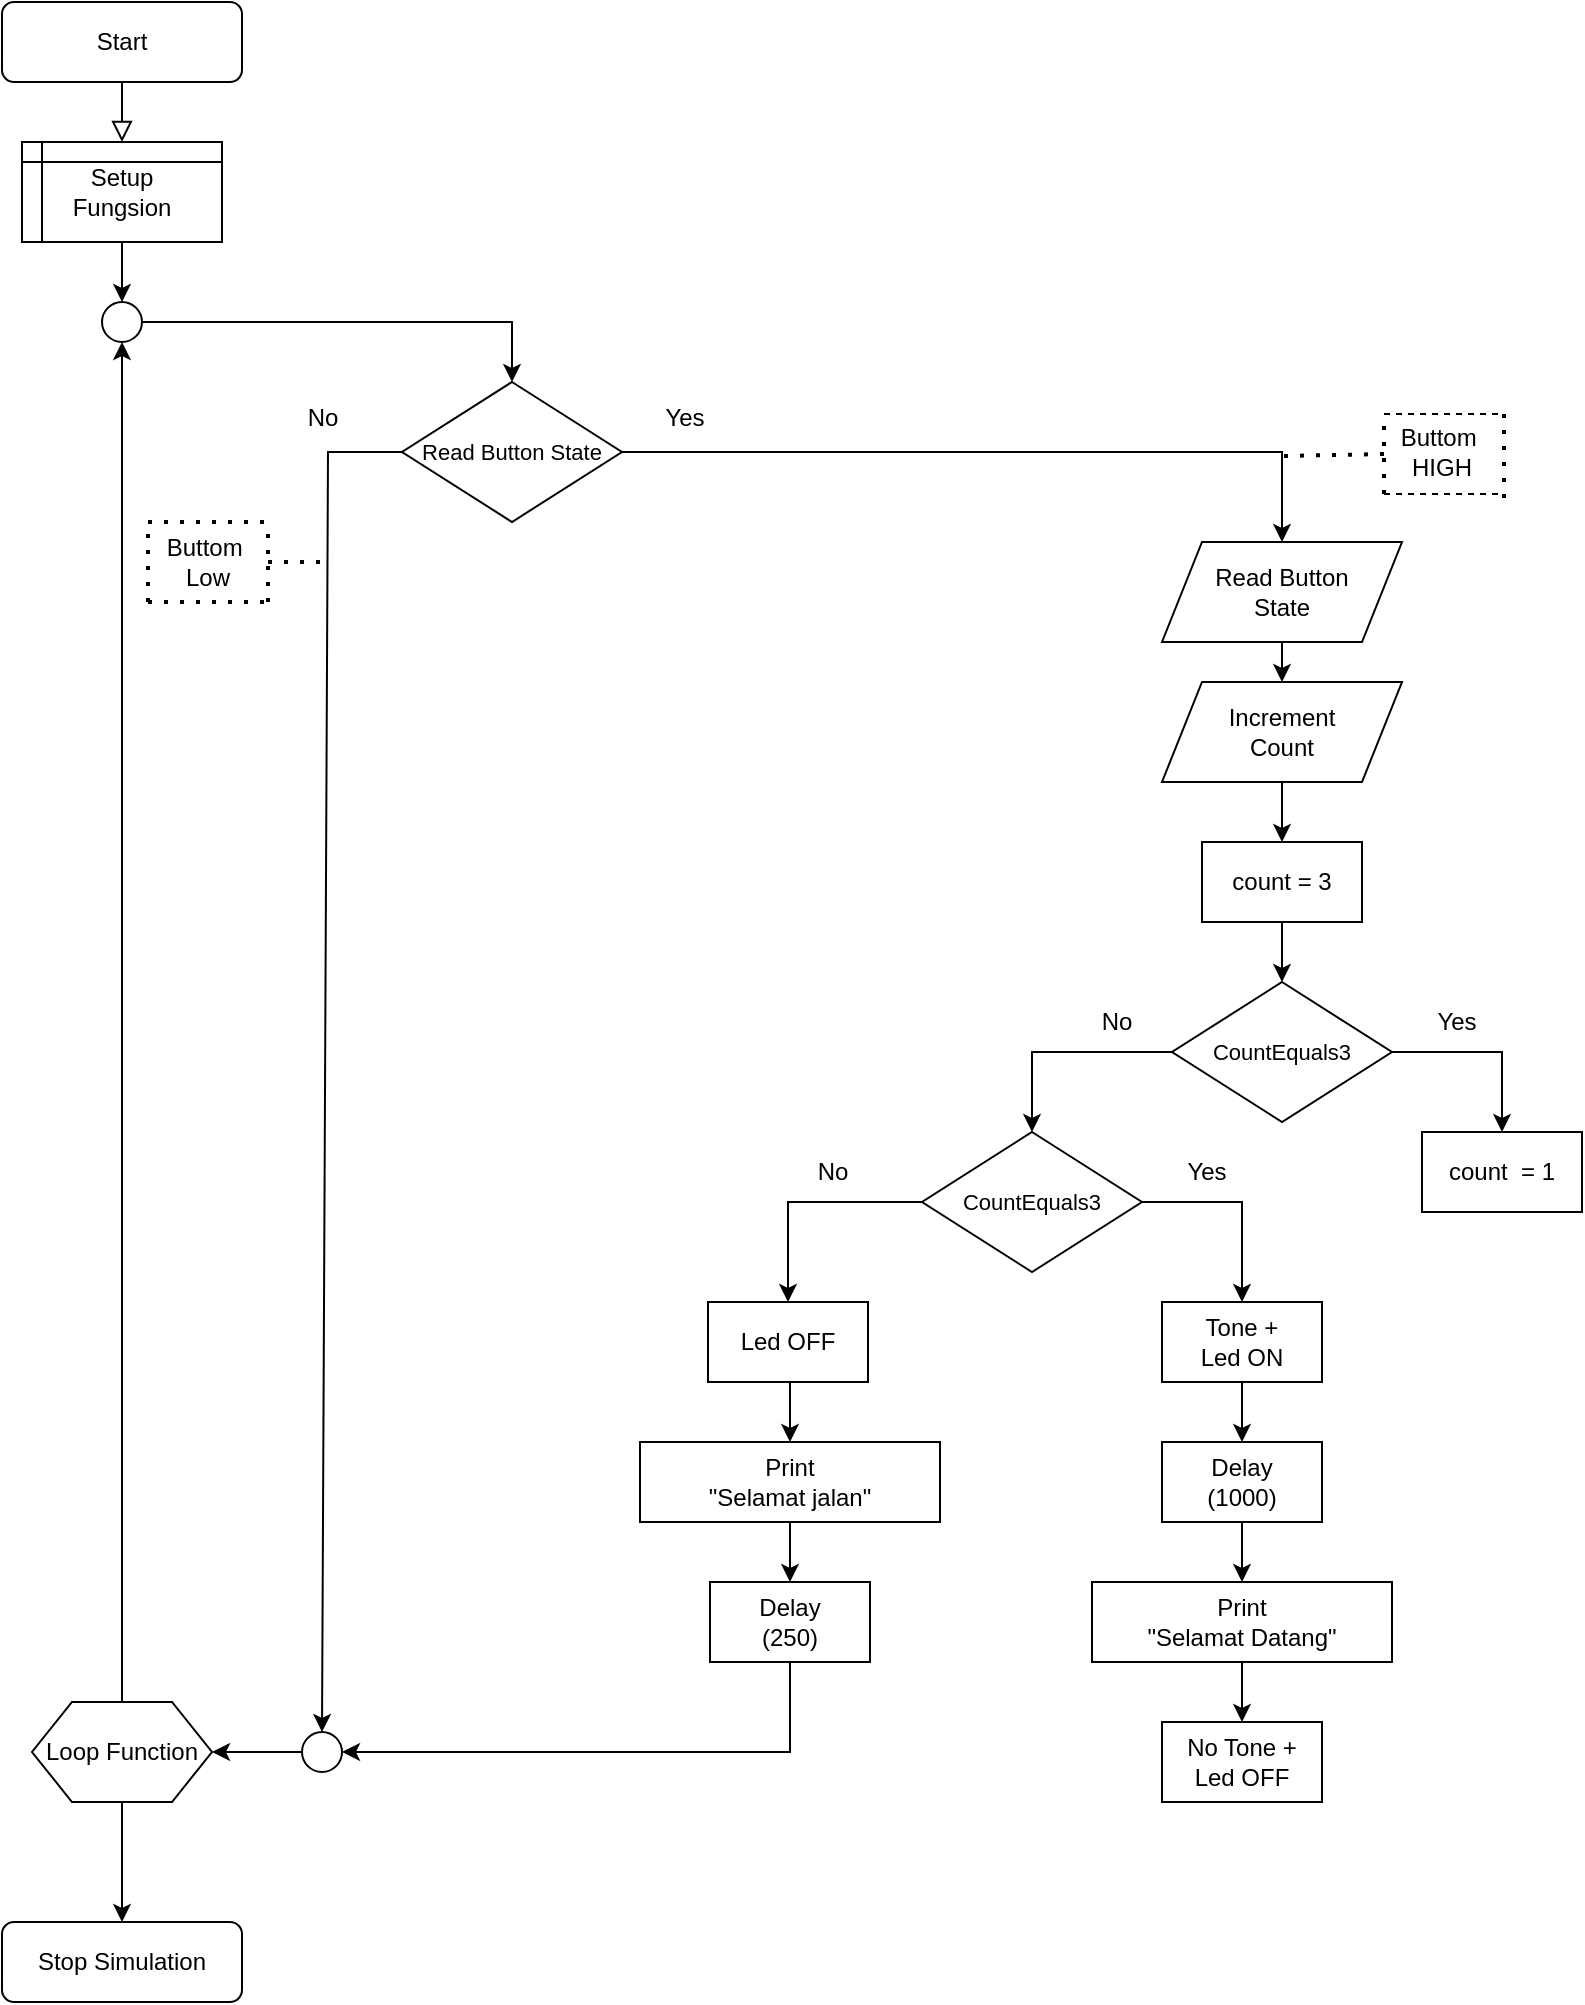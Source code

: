 <mxfile version="21.6.5" type="device">
  <diagram id="C5RBs43oDa-KdzZeNtuy" name="Page-1">
    <mxGraphModel dx="1290" dy="621" grid="1" gridSize="10" guides="1" tooltips="1" connect="1" arrows="1" fold="1" page="1" pageScale="1" pageWidth="827" pageHeight="1169" math="0" shadow="0">
      <root>
        <mxCell id="WIyWlLk6GJQsqaUBKTNV-0" />
        <mxCell id="WIyWlLk6GJQsqaUBKTNV-1" parent="WIyWlLk6GJQsqaUBKTNV-0" />
        <mxCell id="WIyWlLk6GJQsqaUBKTNV-2" value="" style="rounded=0;html=1;jettySize=auto;orthogonalLoop=1;fontSize=11;endArrow=block;endFill=0;endSize=8;strokeWidth=1;shadow=0;labelBackgroundColor=none;edgeStyle=orthogonalEdgeStyle;entryX=0.5;entryY=0;entryDx=0;entryDy=0;" parent="WIyWlLk6GJQsqaUBKTNV-1" source="WIyWlLk6GJQsqaUBKTNV-3" target="EacFXm1kWPTX99lC5XIj-1" edge="1">
          <mxGeometry relative="1" as="geometry">
            <mxPoint x="-140" y="162" as="targetPoint" />
          </mxGeometry>
        </mxCell>
        <mxCell id="WIyWlLk6GJQsqaUBKTNV-3" value="Start" style="rounded=1;whiteSpace=wrap;html=1;fontSize=12;glass=0;strokeWidth=1;shadow=0;" parent="WIyWlLk6GJQsqaUBKTNV-1" vertex="1">
          <mxGeometry x="20" y="12" width="120" height="40" as="geometry" />
        </mxCell>
        <mxCell id="EacFXm1kWPTX99lC5XIj-3" style="edgeStyle=orthogonalEdgeStyle;rounded=0;orthogonalLoop=1;jettySize=auto;html=1;exitX=0.5;exitY=1;exitDx=0;exitDy=0;" edge="1" parent="WIyWlLk6GJQsqaUBKTNV-1" source="EacFXm1kWPTX99lC5XIj-1">
          <mxGeometry relative="1" as="geometry">
            <mxPoint x="80.0" y="162" as="targetPoint" />
          </mxGeometry>
        </mxCell>
        <mxCell id="EacFXm1kWPTX99lC5XIj-1" value="Setup&lt;br&gt;Fungsion" style="shape=internalStorage;whiteSpace=wrap;html=1;backgroundOutline=1;dx=10;dy=10;" vertex="1" parent="WIyWlLk6GJQsqaUBKTNV-1">
          <mxGeometry x="30" y="82" width="100" height="50" as="geometry" />
        </mxCell>
        <mxCell id="EacFXm1kWPTX99lC5XIj-7" style="edgeStyle=orthogonalEdgeStyle;rounded=0;orthogonalLoop=1;jettySize=auto;html=1;exitX=1;exitY=0.5;exitDx=0;exitDy=0;entryX=0.5;entryY=0;entryDx=0;entryDy=0;" edge="1" parent="WIyWlLk6GJQsqaUBKTNV-1" source="EacFXm1kWPTX99lC5XIj-5" target="EacFXm1kWPTX99lC5XIj-9">
          <mxGeometry relative="1" as="geometry">
            <mxPoint x="245.048" y="202.03" as="targetPoint" />
          </mxGeometry>
        </mxCell>
        <mxCell id="EacFXm1kWPTX99lC5XIj-5" value="" style="ellipse;whiteSpace=wrap;html=1;aspect=fixed;" vertex="1" parent="WIyWlLk6GJQsqaUBKTNV-1">
          <mxGeometry x="70" y="162" width="20" height="20" as="geometry" />
        </mxCell>
        <mxCell id="EacFXm1kWPTX99lC5XIj-40" style="edgeStyle=orthogonalEdgeStyle;rounded=0;orthogonalLoop=1;jettySize=auto;html=1;exitX=1;exitY=0.5;exitDx=0;exitDy=0;entryX=0.5;entryY=0;entryDx=0;entryDy=0;" edge="1" parent="WIyWlLk6GJQsqaUBKTNV-1" source="EacFXm1kWPTX99lC5XIj-9" target="EacFXm1kWPTX99lC5XIj-16">
          <mxGeometry relative="1" as="geometry" />
        </mxCell>
        <mxCell id="EacFXm1kWPTX99lC5XIj-9" value="&lt;font style=&quot;font-size: 11px;&quot;&gt;Read Button State&lt;/font&gt;" style="rhombus;whiteSpace=wrap;html=1;" vertex="1" parent="WIyWlLk6GJQsqaUBKTNV-1">
          <mxGeometry x="220" y="202" width="110" height="70" as="geometry" />
        </mxCell>
        <mxCell id="EacFXm1kWPTX99lC5XIj-12" value="Buttom&amp;nbsp; Low" style="text;html=1;strokeColor=none;fillColor=none;align=center;verticalAlign=middle;whiteSpace=wrap;rounded=0;" vertex="1" parent="WIyWlLk6GJQsqaUBKTNV-1">
          <mxGeometry x="93" y="272" width="60" height="40" as="geometry" />
        </mxCell>
        <mxCell id="EacFXm1kWPTX99lC5XIj-13" value="" style="endArrow=classic;html=1;rounded=0;exitX=0;exitY=0.5;exitDx=0;exitDy=0;entryX=0.5;entryY=0;entryDx=0;entryDy=0;" edge="1" parent="WIyWlLk6GJQsqaUBKTNV-1" source="EacFXm1kWPTX99lC5XIj-9" target="EacFXm1kWPTX99lC5XIj-70">
          <mxGeometry width="50" height="50" relative="1" as="geometry">
            <mxPoint x="210" y="212" as="sourcePoint" />
            <mxPoint x="183" y="502" as="targetPoint" />
            <Array as="points">
              <mxPoint x="183" y="237" />
            </Array>
          </mxGeometry>
        </mxCell>
        <mxCell id="EacFXm1kWPTX99lC5XIj-14" value="" style="endArrow=none;dashed=1;html=1;dashPattern=1 3;strokeWidth=2;rounded=0;exitX=1;exitY=0.5;exitDx=0;exitDy=0;" edge="1" parent="WIyWlLk6GJQsqaUBKTNV-1" source="EacFXm1kWPTX99lC5XIj-12">
          <mxGeometry width="50" height="50" relative="1" as="geometry">
            <mxPoint x="333" y="432" as="sourcePoint" />
            <mxPoint x="183" y="292" as="targetPoint" />
          </mxGeometry>
        </mxCell>
        <mxCell id="EacFXm1kWPTX99lC5XIj-32" style="edgeStyle=orthogonalEdgeStyle;rounded=0;orthogonalLoop=1;jettySize=auto;html=1;exitX=0.5;exitY=1;exitDx=0;exitDy=0;entryX=0.5;entryY=0;entryDx=0;entryDy=0;" edge="1" parent="WIyWlLk6GJQsqaUBKTNV-1" source="EacFXm1kWPTX99lC5XIj-16" target="EacFXm1kWPTX99lC5XIj-31">
          <mxGeometry relative="1" as="geometry" />
        </mxCell>
        <mxCell id="EacFXm1kWPTX99lC5XIj-16" value="Read Button&lt;br&gt;State" style="shape=parallelogram;perimeter=parallelogramPerimeter;whiteSpace=wrap;html=1;fixedSize=1;" vertex="1" parent="WIyWlLk6GJQsqaUBKTNV-1">
          <mxGeometry x="600" y="282" width="120" height="50" as="geometry" />
        </mxCell>
        <mxCell id="EacFXm1kWPTX99lC5XIj-20" value="" style="endArrow=none;dashed=1;html=1;dashPattern=1 3;strokeWidth=2;rounded=0;entryX=0;entryY=0.5;entryDx=0;entryDy=0;" edge="1" parent="WIyWlLk6GJQsqaUBKTNV-1">
          <mxGeometry width="50" height="50" relative="1" as="geometry">
            <mxPoint x="661" y="239" as="sourcePoint" />
            <mxPoint x="711.0" y="238" as="targetPoint" />
          </mxGeometry>
        </mxCell>
        <mxCell id="EacFXm1kWPTX99lC5XIj-21" value="" style="endArrow=none;dashed=1;html=1;dashPattern=1 3;strokeWidth=2;rounded=0;entryX=0;entryY=0;entryDx=0;entryDy=0;exitX=0;exitY=1;exitDx=0;exitDy=0;" edge="1" parent="WIyWlLk6GJQsqaUBKTNV-1">
          <mxGeometry width="50" height="50" relative="1" as="geometry">
            <mxPoint x="711.0" y="258" as="sourcePoint" />
            <mxPoint x="711.0" y="218" as="targetPoint" />
          </mxGeometry>
        </mxCell>
        <mxCell id="EacFXm1kWPTX99lC5XIj-22" value="" style="endArrow=none;dashed=1;html=1;rounded=0;entryX=1;entryY=0;entryDx=0;entryDy=0;exitX=0;exitY=0;exitDx=0;exitDy=0;" edge="1" parent="WIyWlLk6GJQsqaUBKTNV-1">
          <mxGeometry width="50" height="50" relative="1" as="geometry">
            <mxPoint x="711.0" y="218" as="sourcePoint" />
            <mxPoint x="771.0" y="218" as="targetPoint" />
          </mxGeometry>
        </mxCell>
        <mxCell id="EacFXm1kWPTX99lC5XIj-23" value="" style="endArrow=none;dashed=1;html=1;rounded=0;entryX=1;entryY=1;entryDx=0;entryDy=0;exitX=0;exitY=1;exitDx=0;exitDy=0;" edge="1" parent="WIyWlLk6GJQsqaUBKTNV-1">
          <mxGeometry width="50" height="50" relative="1" as="geometry">
            <mxPoint x="711.0" y="258" as="sourcePoint" />
            <mxPoint x="771.0" y="258" as="targetPoint" />
          </mxGeometry>
        </mxCell>
        <mxCell id="EacFXm1kWPTX99lC5XIj-25" value="" style="endArrow=none;dashed=1;html=1;dashPattern=1 3;strokeWidth=2;rounded=0;entryX=1;entryY=0;entryDx=0;entryDy=0;" edge="1" parent="WIyWlLk6GJQsqaUBKTNV-1">
          <mxGeometry width="50" height="50" relative="1" as="geometry">
            <mxPoint x="771" y="260" as="sourcePoint" />
            <mxPoint x="771.0" y="216" as="targetPoint" />
          </mxGeometry>
        </mxCell>
        <mxCell id="EacFXm1kWPTX99lC5XIj-26" value="Buttom&amp;nbsp;&lt;br&gt;HIGH" style="text;html=1;strokeColor=none;fillColor=none;align=center;verticalAlign=middle;whiteSpace=wrap;rounded=0;" vertex="1" parent="WIyWlLk6GJQsqaUBKTNV-1">
          <mxGeometry x="710" y="222" width="60" height="30" as="geometry" />
        </mxCell>
        <mxCell id="EacFXm1kWPTX99lC5XIj-27" value="" style="endArrow=none;dashed=1;html=1;dashPattern=1 3;strokeWidth=2;rounded=0;entryX=0;entryY=0;entryDx=0;entryDy=0;exitX=0;exitY=1;exitDx=0;exitDy=0;" edge="1" parent="WIyWlLk6GJQsqaUBKTNV-1" source="EacFXm1kWPTX99lC5XIj-12" target="EacFXm1kWPTX99lC5XIj-12">
          <mxGeometry width="50" height="50" relative="1" as="geometry">
            <mxPoint x="183" y="312" as="sourcePoint" />
            <mxPoint x="233" y="262" as="targetPoint" />
          </mxGeometry>
        </mxCell>
        <mxCell id="EacFXm1kWPTX99lC5XIj-28" value="" style="endArrow=none;dashed=1;html=1;dashPattern=1 3;strokeWidth=2;rounded=0;entryX=1;entryY=1;entryDx=0;entryDy=0;exitX=0;exitY=1;exitDx=0;exitDy=0;" edge="1" parent="WIyWlLk6GJQsqaUBKTNV-1" source="EacFXm1kWPTX99lC5XIj-12" target="EacFXm1kWPTX99lC5XIj-12">
          <mxGeometry width="50" height="50" relative="1" as="geometry">
            <mxPoint x="103" y="382" as="sourcePoint" />
            <mxPoint x="153" y="332" as="targetPoint" />
          </mxGeometry>
        </mxCell>
        <mxCell id="EacFXm1kWPTX99lC5XIj-29" value="" style="endArrow=none;dashed=1;html=1;dashPattern=1 3;strokeWidth=2;rounded=0;entryX=1;entryY=0;entryDx=0;entryDy=0;" edge="1" parent="WIyWlLk6GJQsqaUBKTNV-1" target="EacFXm1kWPTX99lC5XIj-12">
          <mxGeometry width="50" height="50" relative="1" as="geometry">
            <mxPoint x="93" y="272" as="sourcePoint" />
            <mxPoint x="103" y="232" as="targetPoint" />
          </mxGeometry>
        </mxCell>
        <mxCell id="EacFXm1kWPTX99lC5XIj-30" value="" style="endArrow=none;dashed=1;html=1;dashPattern=1 3;strokeWidth=2;rounded=0;entryX=1;entryY=0;entryDx=0;entryDy=0;" edge="1" parent="WIyWlLk6GJQsqaUBKTNV-1" target="EacFXm1kWPTX99lC5XIj-12">
          <mxGeometry width="50" height="50" relative="1" as="geometry">
            <mxPoint x="153" y="312" as="sourcePoint" />
            <mxPoint x="103" y="412" as="targetPoint" />
          </mxGeometry>
        </mxCell>
        <mxCell id="EacFXm1kWPTX99lC5XIj-33" style="edgeStyle=orthogonalEdgeStyle;rounded=0;orthogonalLoop=1;jettySize=auto;html=1;exitX=0.5;exitY=1;exitDx=0;exitDy=0;entryX=0.5;entryY=0;entryDx=0;entryDy=0;" edge="1" parent="WIyWlLk6GJQsqaUBKTNV-1" source="EacFXm1kWPTX99lC5XIj-31" target="EacFXm1kWPTX99lC5XIj-34">
          <mxGeometry relative="1" as="geometry">
            <mxPoint x="659.941" y="422" as="targetPoint" />
          </mxGeometry>
        </mxCell>
        <mxCell id="EacFXm1kWPTX99lC5XIj-31" value="Increment&lt;br&gt;Count" style="shape=parallelogram;perimeter=parallelogramPerimeter;whiteSpace=wrap;html=1;fixedSize=1;" vertex="1" parent="WIyWlLk6GJQsqaUBKTNV-1">
          <mxGeometry x="600" y="352" width="120" height="50" as="geometry" />
        </mxCell>
        <mxCell id="EacFXm1kWPTX99lC5XIj-37" style="edgeStyle=orthogonalEdgeStyle;rounded=0;orthogonalLoop=1;jettySize=auto;html=1;exitX=0.5;exitY=1;exitDx=0;exitDy=0;entryX=0.5;entryY=0;entryDx=0;entryDy=0;" edge="1" parent="WIyWlLk6GJQsqaUBKTNV-1" source="EacFXm1kWPTX99lC5XIj-34" target="EacFXm1kWPTX99lC5XIj-39">
          <mxGeometry relative="1" as="geometry">
            <mxPoint x="660" y="502" as="targetPoint" />
          </mxGeometry>
        </mxCell>
        <mxCell id="EacFXm1kWPTX99lC5XIj-34" value="count = 3" style="rounded=0;whiteSpace=wrap;html=1;" vertex="1" parent="WIyWlLk6GJQsqaUBKTNV-1">
          <mxGeometry x="620" y="432" width="80" height="40" as="geometry" />
        </mxCell>
        <mxCell id="EacFXm1kWPTX99lC5XIj-43" style="edgeStyle=orthogonalEdgeStyle;rounded=0;orthogonalLoop=1;jettySize=auto;html=1;exitX=1;exitY=0.5;exitDx=0;exitDy=0;entryX=0.5;entryY=0;entryDx=0;entryDy=0;" edge="1" parent="WIyWlLk6GJQsqaUBKTNV-1" source="EacFXm1kWPTX99lC5XIj-39" target="EacFXm1kWPTX99lC5XIj-42">
          <mxGeometry relative="1" as="geometry" />
        </mxCell>
        <mxCell id="EacFXm1kWPTX99lC5XIj-46" style="edgeStyle=orthogonalEdgeStyle;rounded=0;orthogonalLoop=1;jettySize=auto;html=1;exitX=0;exitY=0.5;exitDx=0;exitDy=0;entryX=0.5;entryY=0;entryDx=0;entryDy=0;" edge="1" parent="WIyWlLk6GJQsqaUBKTNV-1" source="EacFXm1kWPTX99lC5XIj-39" target="EacFXm1kWPTX99lC5XIj-48">
          <mxGeometry relative="1" as="geometry">
            <mxPoint x="535" y="577" as="targetPoint" />
          </mxGeometry>
        </mxCell>
        <mxCell id="EacFXm1kWPTX99lC5XIj-39" value="&lt;font style=&quot;font-size: 11px;&quot;&gt;CountEquals3&lt;/font&gt;" style="rhombus;whiteSpace=wrap;html=1;" vertex="1" parent="WIyWlLk6GJQsqaUBKTNV-1">
          <mxGeometry x="605" y="502" width="110" height="70" as="geometry" />
        </mxCell>
        <mxCell id="EacFXm1kWPTX99lC5XIj-42" value="count&amp;nbsp; = 1" style="rounded=0;whiteSpace=wrap;html=1;" vertex="1" parent="WIyWlLk6GJQsqaUBKTNV-1">
          <mxGeometry x="730" y="577" width="80" height="40" as="geometry" />
        </mxCell>
        <mxCell id="EacFXm1kWPTX99lC5XIj-44" value="Yes" style="text;html=1;strokeColor=none;fillColor=none;align=center;verticalAlign=middle;whiteSpace=wrap;rounded=0;" vertex="1" parent="WIyWlLk6GJQsqaUBKTNV-1">
          <mxGeometry x="725" y="512" width="45" height="20" as="geometry" />
        </mxCell>
        <mxCell id="EacFXm1kWPTX99lC5XIj-47" value="No" style="text;html=1;strokeColor=none;fillColor=none;align=center;verticalAlign=middle;whiteSpace=wrap;rounded=0;" vertex="1" parent="WIyWlLk6GJQsqaUBKTNV-1">
          <mxGeometry x="555" y="512" width="45" height="20" as="geometry" />
        </mxCell>
        <mxCell id="EacFXm1kWPTX99lC5XIj-59" style="edgeStyle=orthogonalEdgeStyle;rounded=0;orthogonalLoop=1;jettySize=auto;html=1;exitX=1;exitY=0.5;exitDx=0;exitDy=0;entryX=0.5;entryY=0;entryDx=0;entryDy=0;" edge="1" parent="WIyWlLk6GJQsqaUBKTNV-1" source="EacFXm1kWPTX99lC5XIj-48" target="EacFXm1kWPTX99lC5XIj-54">
          <mxGeometry relative="1" as="geometry" />
        </mxCell>
        <mxCell id="EacFXm1kWPTX99lC5XIj-62" style="edgeStyle=orthogonalEdgeStyle;rounded=0;orthogonalLoop=1;jettySize=auto;html=1;exitX=0;exitY=0.5;exitDx=0;exitDy=0;entryX=0.5;entryY=0;entryDx=0;entryDy=0;" edge="1" parent="WIyWlLk6GJQsqaUBKTNV-1" source="EacFXm1kWPTX99lC5XIj-48" target="EacFXm1kWPTX99lC5XIj-55">
          <mxGeometry relative="1" as="geometry" />
        </mxCell>
        <mxCell id="EacFXm1kWPTX99lC5XIj-48" value="&lt;font style=&quot;font-size: 11px;&quot;&gt;CountEquals3&lt;/font&gt;" style="rhombus;whiteSpace=wrap;html=1;" vertex="1" parent="WIyWlLk6GJQsqaUBKTNV-1">
          <mxGeometry x="480" y="577" width="110" height="70" as="geometry" />
        </mxCell>
        <mxCell id="EacFXm1kWPTX99lC5XIj-60" style="edgeStyle=orthogonalEdgeStyle;rounded=0;orthogonalLoop=1;jettySize=auto;html=1;exitX=0.5;exitY=1;exitDx=0;exitDy=0;entryX=0.5;entryY=0;entryDx=0;entryDy=0;" edge="1" parent="WIyWlLk6GJQsqaUBKTNV-1" source="EacFXm1kWPTX99lC5XIj-54" target="EacFXm1kWPTX99lC5XIj-56">
          <mxGeometry relative="1" as="geometry" />
        </mxCell>
        <mxCell id="EacFXm1kWPTX99lC5XIj-54" value="Tone +&lt;br&gt;Led ON" style="rounded=0;whiteSpace=wrap;html=1;" vertex="1" parent="WIyWlLk6GJQsqaUBKTNV-1">
          <mxGeometry x="600" y="662" width="80" height="40" as="geometry" />
        </mxCell>
        <mxCell id="EacFXm1kWPTX99lC5XIj-63" style="edgeStyle=orthogonalEdgeStyle;rounded=0;orthogonalLoop=1;jettySize=auto;html=1;exitX=0.5;exitY=1;exitDx=0;exitDy=0;entryX=0.5;entryY=0;entryDx=0;entryDy=0;" edge="1" parent="WIyWlLk6GJQsqaUBKTNV-1" source="EacFXm1kWPTX99lC5XIj-55" target="EacFXm1kWPTX99lC5XIj-80">
          <mxGeometry relative="1" as="geometry">
            <mxPoint x="413" y="732" as="targetPoint" />
          </mxGeometry>
        </mxCell>
        <mxCell id="EacFXm1kWPTX99lC5XIj-55" value="Led OFF" style="rounded=0;whiteSpace=wrap;html=1;" vertex="1" parent="WIyWlLk6GJQsqaUBKTNV-1">
          <mxGeometry x="373" y="662" width="80" height="40" as="geometry" />
        </mxCell>
        <mxCell id="EacFXm1kWPTX99lC5XIj-61" style="edgeStyle=orthogonalEdgeStyle;rounded=0;orthogonalLoop=1;jettySize=auto;html=1;exitX=0.5;exitY=1;exitDx=0;exitDy=0;entryX=0.5;entryY=0;entryDx=0;entryDy=0;" edge="1" parent="WIyWlLk6GJQsqaUBKTNV-1" source="EacFXm1kWPTX99lC5XIj-56" target="EacFXm1kWPTX99lC5XIj-57">
          <mxGeometry relative="1" as="geometry" />
        </mxCell>
        <mxCell id="EacFXm1kWPTX99lC5XIj-56" value="Delay&lt;br&gt;(1000)" style="rounded=0;whiteSpace=wrap;html=1;" vertex="1" parent="WIyWlLk6GJQsqaUBKTNV-1">
          <mxGeometry x="600" y="732" width="80" height="40" as="geometry" />
        </mxCell>
        <mxCell id="EacFXm1kWPTX99lC5XIj-76" style="edgeStyle=orthogonalEdgeStyle;rounded=0;orthogonalLoop=1;jettySize=auto;html=1;exitX=0.5;exitY=1;exitDx=0;exitDy=0;entryX=0.5;entryY=0;entryDx=0;entryDy=0;" edge="1" parent="WIyWlLk6GJQsqaUBKTNV-1" source="EacFXm1kWPTX99lC5XIj-57" target="EacFXm1kWPTX99lC5XIj-75">
          <mxGeometry relative="1" as="geometry" />
        </mxCell>
        <mxCell id="EacFXm1kWPTX99lC5XIj-57" value="Print&lt;br&gt;&quot;Selamat Datang&quot;" style="rounded=0;whiteSpace=wrap;html=1;" vertex="1" parent="WIyWlLk6GJQsqaUBKTNV-1">
          <mxGeometry x="565" y="802" width="150" height="40" as="geometry" />
        </mxCell>
        <mxCell id="EacFXm1kWPTX99lC5XIj-65" style="edgeStyle=orthogonalEdgeStyle;rounded=0;orthogonalLoop=1;jettySize=auto;html=1;exitX=0.5;exitY=0;exitDx=0;exitDy=0;entryX=0.5;entryY=1;entryDx=0;entryDy=0;" edge="1" parent="WIyWlLk6GJQsqaUBKTNV-1" source="EacFXm1kWPTX99lC5XIj-64" target="EacFXm1kWPTX99lC5XIj-5">
          <mxGeometry relative="1" as="geometry" />
        </mxCell>
        <mxCell id="EacFXm1kWPTX99lC5XIj-85" style="edgeStyle=orthogonalEdgeStyle;rounded=0;orthogonalLoop=1;jettySize=auto;html=1;exitX=0.5;exitY=1;exitDx=0;exitDy=0;entryX=0.5;entryY=0;entryDx=0;entryDy=0;" edge="1" parent="WIyWlLk6GJQsqaUBKTNV-1" source="EacFXm1kWPTX99lC5XIj-64" target="EacFXm1kWPTX99lC5XIj-84">
          <mxGeometry relative="1" as="geometry" />
        </mxCell>
        <mxCell id="EacFXm1kWPTX99lC5XIj-64" value="Loop Function" style="shape=hexagon;perimeter=hexagonPerimeter2;whiteSpace=wrap;html=1;fixedSize=1;" vertex="1" parent="WIyWlLk6GJQsqaUBKTNV-1">
          <mxGeometry x="35" y="862" width="90" height="50" as="geometry" />
        </mxCell>
        <mxCell id="EacFXm1kWPTX99lC5XIj-72" style="edgeStyle=orthogonalEdgeStyle;rounded=0;orthogonalLoop=1;jettySize=auto;html=1;exitX=0;exitY=0.5;exitDx=0;exitDy=0;entryX=1;entryY=0.5;entryDx=0;entryDy=0;" edge="1" parent="WIyWlLk6GJQsqaUBKTNV-1" source="EacFXm1kWPTX99lC5XIj-70" target="EacFXm1kWPTX99lC5XIj-64">
          <mxGeometry relative="1" as="geometry" />
        </mxCell>
        <mxCell id="EacFXm1kWPTX99lC5XIj-70" value="" style="ellipse;whiteSpace=wrap;html=1;aspect=fixed;" vertex="1" parent="WIyWlLk6GJQsqaUBKTNV-1">
          <mxGeometry x="170" y="877" width="20" height="20" as="geometry" />
        </mxCell>
        <mxCell id="EacFXm1kWPTX99lC5XIj-73" value="No" style="text;html=1;strokeColor=none;fillColor=none;align=center;verticalAlign=middle;whiteSpace=wrap;rounded=0;" vertex="1" parent="WIyWlLk6GJQsqaUBKTNV-1">
          <mxGeometry x="413" y="587" width="45" height="20" as="geometry" />
        </mxCell>
        <mxCell id="EacFXm1kWPTX99lC5XIj-74" value="Yes" style="text;html=1;strokeColor=none;fillColor=none;align=center;verticalAlign=middle;whiteSpace=wrap;rounded=0;" vertex="1" parent="WIyWlLk6GJQsqaUBKTNV-1">
          <mxGeometry x="600" y="587" width="45" height="20" as="geometry" />
        </mxCell>
        <mxCell id="EacFXm1kWPTX99lC5XIj-75" value="No Tone +&lt;br&gt;Led OFF" style="rounded=0;whiteSpace=wrap;html=1;" vertex="1" parent="WIyWlLk6GJQsqaUBKTNV-1">
          <mxGeometry x="600" y="872" width="80" height="40" as="geometry" />
        </mxCell>
        <mxCell id="EacFXm1kWPTX99lC5XIj-82" style="edgeStyle=orthogonalEdgeStyle;rounded=0;orthogonalLoop=1;jettySize=auto;html=1;exitX=0.5;exitY=1;exitDx=0;exitDy=0;" edge="1" parent="WIyWlLk6GJQsqaUBKTNV-1" source="EacFXm1kWPTX99lC5XIj-80" target="EacFXm1kWPTX99lC5XIj-81">
          <mxGeometry relative="1" as="geometry" />
        </mxCell>
        <mxCell id="EacFXm1kWPTX99lC5XIj-80" value="Print&lt;br&gt;&quot;Selamat jalan&quot;" style="rounded=0;whiteSpace=wrap;html=1;" vertex="1" parent="WIyWlLk6GJQsqaUBKTNV-1">
          <mxGeometry x="339" y="732" width="150" height="40" as="geometry" />
        </mxCell>
        <mxCell id="EacFXm1kWPTX99lC5XIj-83" style="edgeStyle=orthogonalEdgeStyle;rounded=0;orthogonalLoop=1;jettySize=auto;html=1;exitX=0.5;exitY=1;exitDx=0;exitDy=0;entryX=1;entryY=0.5;entryDx=0;entryDy=0;" edge="1" parent="WIyWlLk6GJQsqaUBKTNV-1" source="EacFXm1kWPTX99lC5XIj-81" target="EacFXm1kWPTX99lC5XIj-70">
          <mxGeometry relative="1" as="geometry" />
        </mxCell>
        <mxCell id="EacFXm1kWPTX99lC5XIj-81" value="Delay&lt;br&gt;(250)" style="rounded=0;whiteSpace=wrap;html=1;" vertex="1" parent="WIyWlLk6GJQsqaUBKTNV-1">
          <mxGeometry x="374" y="802" width="80" height="40" as="geometry" />
        </mxCell>
        <mxCell id="EacFXm1kWPTX99lC5XIj-84" value="Stop Simulation" style="rounded=1;whiteSpace=wrap;html=1;" vertex="1" parent="WIyWlLk6GJQsqaUBKTNV-1">
          <mxGeometry x="20" y="972" width="120" height="40" as="geometry" />
        </mxCell>
        <mxCell id="EacFXm1kWPTX99lC5XIj-87" value="Yes" style="text;html=1;strokeColor=none;fillColor=none;align=center;verticalAlign=middle;whiteSpace=wrap;rounded=0;" vertex="1" parent="WIyWlLk6GJQsqaUBKTNV-1">
          <mxGeometry x="339" y="210" width="45" height="20" as="geometry" />
        </mxCell>
        <mxCell id="EacFXm1kWPTX99lC5XIj-88" value="No" style="text;html=1;strokeColor=none;fillColor=none;align=center;verticalAlign=middle;whiteSpace=wrap;rounded=0;" vertex="1" parent="WIyWlLk6GJQsqaUBKTNV-1">
          <mxGeometry x="157.5" y="210" width="45" height="20" as="geometry" />
        </mxCell>
      </root>
    </mxGraphModel>
  </diagram>
</mxfile>
